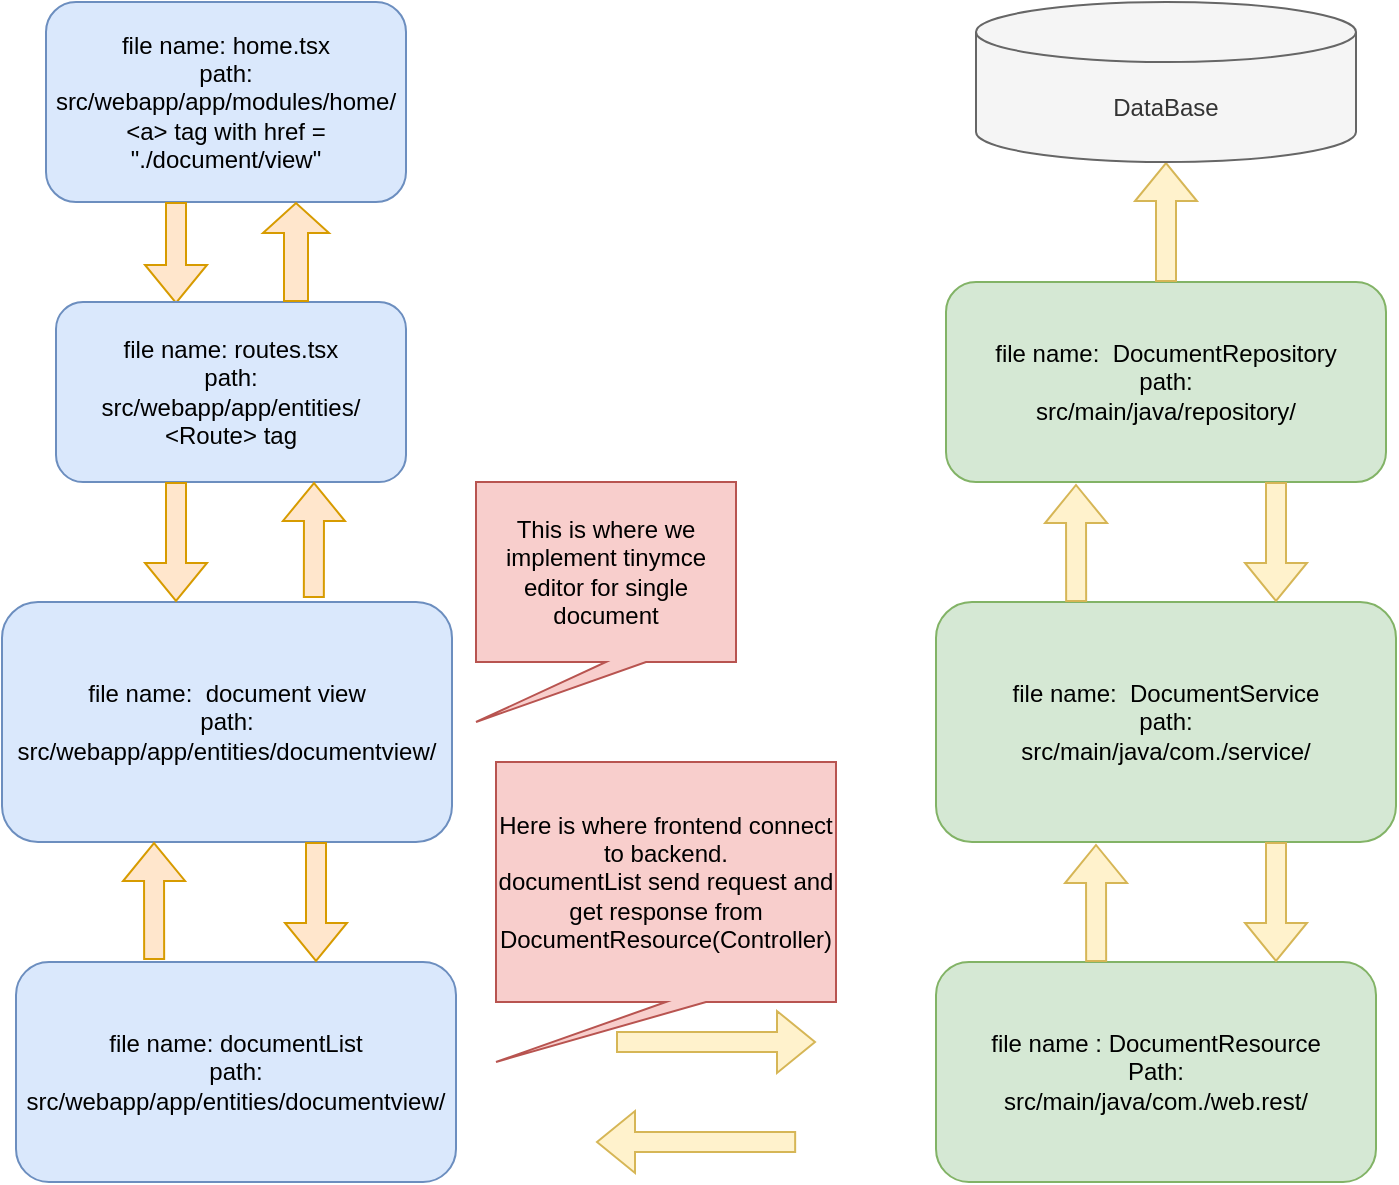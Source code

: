 <mxfile version="20.8.5" type="github">
  <diagram id="cIocRG3YWbsBwmVIDkIY" name="Page-1">
    <mxGraphModel dx="954" dy="675" grid="1" gridSize="10" guides="1" tooltips="1" connect="1" arrows="1" fold="1" page="1" pageScale="1" pageWidth="850" pageHeight="1100" math="0" shadow="0">
      <root>
        <mxCell id="0" />
        <mxCell id="1" parent="0" />
        <mxCell id="WhMrlDEJ-pQV7aeqUwDS-1" value="file name: home.tsx&lt;br&gt;path: src/webapp/app/modules/home/&lt;br&gt;&amp;lt;a&amp;gt; tag with href = &quot;./document/view&quot;" style="rounded=1;whiteSpace=wrap;html=1;fillColor=#dae8fc;strokeColor=#6c8ebf;" parent="1" vertex="1">
          <mxGeometry x="335" y="100" width="180" height="100" as="geometry" />
        </mxCell>
        <mxCell id="WhMrlDEJ-pQV7aeqUwDS-2" value="" style="shape=flexArrow;endArrow=classic;html=1;rounded=0;fillColor=#ffe6cc;strokeColor=#d79b00;" parent="1" edge="1">
          <mxGeometry width="50" height="50" relative="1" as="geometry">
            <mxPoint x="400" y="200" as="sourcePoint" />
            <mxPoint x="400" y="251" as="targetPoint" />
          </mxGeometry>
        </mxCell>
        <mxCell id="WhMrlDEJ-pQV7aeqUwDS-4" value="file name: routes.tsx&lt;br&gt;path:&lt;br&gt;src/webapp/app/entities/&lt;br&gt;&amp;lt;Route&amp;gt; tag" style="rounded=1;whiteSpace=wrap;html=1;fillColor=#dae8fc;strokeColor=#6c8ebf;" parent="1" vertex="1">
          <mxGeometry x="340" y="250" width="175" height="90" as="geometry" />
        </mxCell>
        <mxCell id="WhMrlDEJ-pQV7aeqUwDS-5" value="file name: &amp;nbsp;document view&lt;br&gt;path:&lt;br&gt;src/webapp/app/entities/documentview/&lt;br&gt;" style="rounded=1;whiteSpace=wrap;html=1;fillColor=#dae8fc;strokeColor=#6c8ebf;" parent="1" vertex="1">
          <mxGeometry x="313" y="400" width="225" height="120" as="geometry" />
        </mxCell>
        <mxCell id="WhMrlDEJ-pQV7aeqUwDS-6" value="" style="shape=flexArrow;endArrow=classic;html=1;rounded=0;fillColor=#ffe6cc;strokeColor=#d79b00;" parent="1" edge="1">
          <mxGeometry width="50" height="50" relative="1" as="geometry">
            <mxPoint x="400" y="340" as="sourcePoint" />
            <mxPoint x="400" y="400" as="targetPoint" />
          </mxGeometry>
        </mxCell>
        <mxCell id="WhMrlDEJ-pQV7aeqUwDS-7" value="This is where we implement tinymce editor for single document" style="shape=callout;whiteSpace=wrap;html=1;perimeter=calloutPerimeter;position2=0;fillColor=#f8cecc;strokeColor=#b85450;" parent="1" vertex="1">
          <mxGeometry x="550" y="340" width="130" height="120" as="geometry" />
        </mxCell>
        <mxCell id="WhMrlDEJ-pQV7aeqUwDS-8" value="" style="shape=flexArrow;endArrow=classic;html=1;rounded=0;width=12;endSize=4.67;fillColor=#ffe6cc;strokeColor=#d79b00;" parent="1" edge="1">
          <mxGeometry width="50" height="50" relative="1" as="geometry">
            <mxPoint x="460" y="250" as="sourcePoint" />
            <mxPoint x="460" y="200" as="targetPoint" />
          </mxGeometry>
        </mxCell>
        <mxCell id="WhMrlDEJ-pQV7aeqUwDS-9" value="" style="shape=flexArrow;endArrow=classic;html=1;rounded=0;exitX=0.693;exitY=-0.017;exitDx=0;exitDy=0;exitPerimeter=0;fillColor=#ffe6cc;strokeColor=#d79b00;" parent="1" source="WhMrlDEJ-pQV7aeqUwDS-5" edge="1">
          <mxGeometry width="50" height="50" relative="1" as="geometry">
            <mxPoint x="460" y="390" as="sourcePoint" />
            <mxPoint x="469" y="340" as="targetPoint" />
          </mxGeometry>
        </mxCell>
        <mxCell id="WhMrlDEJ-pQV7aeqUwDS-10" value="file name: documentList&lt;br&gt;path:&lt;br&gt;src/webapp/app/entities/documentview/" style="rounded=1;whiteSpace=wrap;html=1;fillColor=#dae8fc;strokeColor=#6c8ebf;" parent="1" vertex="1">
          <mxGeometry x="320" y="580" width="220" height="110" as="geometry" />
        </mxCell>
        <mxCell id="WhMrlDEJ-pQV7aeqUwDS-11" value="" style="shape=flexArrow;endArrow=classic;html=1;rounded=0;exitX=0.314;exitY=-0.009;exitDx=0;exitDy=0;exitPerimeter=0;fillColor=#ffe6cc;strokeColor=#d79b00;" parent="1" source="WhMrlDEJ-pQV7aeqUwDS-10" edge="1">
          <mxGeometry width="50" height="50" relative="1" as="geometry">
            <mxPoint x="390" y="575" as="sourcePoint" />
            <mxPoint x="389" y="520" as="targetPoint" />
          </mxGeometry>
        </mxCell>
        <mxCell id="WhMrlDEJ-pQV7aeqUwDS-12" value="" style="shape=flexArrow;endArrow=classic;html=1;rounded=0;fillColor=#ffe6cc;strokeColor=#d79b00;" parent="1" edge="1">
          <mxGeometry width="50" height="50" relative="1" as="geometry">
            <mxPoint x="470" y="520" as="sourcePoint" />
            <mxPoint x="470" y="580" as="targetPoint" />
          </mxGeometry>
        </mxCell>
        <mxCell id="WhMrlDEJ-pQV7aeqUwDS-13" value="file name: &amp;nbsp;DocumentRepository&lt;br&gt;path:&lt;br&gt;src/main/java/repository/" style="rounded=1;whiteSpace=wrap;html=1;fillColor=#d5e8d4;strokeColor=#82b366;" parent="1" vertex="1">
          <mxGeometry x="785" y="240" width="220" height="100" as="geometry" />
        </mxCell>
        <mxCell id="WhMrlDEJ-pQV7aeqUwDS-14" value="file name : DocumentResource&lt;br&gt;Path:&lt;br&gt;src/main/java/com./web.rest/" style="rounded=1;whiteSpace=wrap;html=1;fillColor=#d5e8d4;strokeColor=#82b366;" parent="1" vertex="1">
          <mxGeometry x="780" y="580" width="220" height="110" as="geometry" />
        </mxCell>
        <mxCell id="WhMrlDEJ-pQV7aeqUwDS-15" value="" style="shape=flexArrow;endArrow=classic;html=1;rounded=0;exitX=0.314;exitY=-0.009;exitDx=0;exitDy=0;exitPerimeter=0;fillColor=#fff2cc;strokeColor=#d6b656;" parent="1" edge="1">
          <mxGeometry width="50" height="50" relative="1" as="geometry">
            <mxPoint x="710.08" y="670.01" as="sourcePoint" />
            <mxPoint x="610" y="670" as="targetPoint" />
          </mxGeometry>
        </mxCell>
        <mxCell id="WhMrlDEJ-pQV7aeqUwDS-16" value="" style="shape=flexArrow;endArrow=classic;html=1;rounded=0;fillColor=#fff2cc;strokeColor=#d6b656;" parent="1" edge="1">
          <mxGeometry width="50" height="50" relative="1" as="geometry">
            <mxPoint x="620" y="620" as="sourcePoint" />
            <mxPoint x="720" y="620" as="targetPoint" />
          </mxGeometry>
        </mxCell>
        <mxCell id="WhMrlDEJ-pQV7aeqUwDS-17" value="Here is where frontend connect to backend.&lt;br&gt;documentList send request and get response from DocumentResource(Controller)" style="shape=callout;whiteSpace=wrap;html=1;perimeter=calloutPerimeter;position2=0;fillColor=#f8cecc;strokeColor=#b85450;" parent="1" vertex="1">
          <mxGeometry x="560" y="480" width="170" height="150" as="geometry" />
        </mxCell>
        <mxCell id="WhMrlDEJ-pQV7aeqUwDS-18" value="file name: &amp;nbsp;DocumentService&lt;br&gt;path:&lt;br&gt;src/main/java/com./service/" style="rounded=1;whiteSpace=wrap;html=1;fillColor=#d5e8d4;strokeColor=#82b366;" parent="1" vertex="1">
          <mxGeometry x="780" y="400" width="230" height="120" as="geometry" />
        </mxCell>
        <mxCell id="WhMrlDEJ-pQV7aeqUwDS-19" value="" style="shape=flexArrow;endArrow=classic;html=1;rounded=0;exitX=0.314;exitY=-0.009;exitDx=0;exitDy=0;exitPerimeter=0;fillColor=#fff2cc;strokeColor=#d6b656;" parent="1" edge="1">
          <mxGeometry width="50" height="50" relative="1" as="geometry">
            <mxPoint x="860.08" y="580" as="sourcePoint" />
            <mxPoint x="860" y="520.99" as="targetPoint" />
          </mxGeometry>
        </mxCell>
        <mxCell id="WhMrlDEJ-pQV7aeqUwDS-20" value="" style="shape=flexArrow;endArrow=classic;html=1;rounded=0;fillColor=#fff2cc;strokeColor=#d6b656;" parent="1" edge="1">
          <mxGeometry width="50" height="50" relative="1" as="geometry">
            <mxPoint x="950" y="520" as="sourcePoint" />
            <mxPoint x="950" y="580" as="targetPoint" />
          </mxGeometry>
        </mxCell>
        <mxCell id="WhMrlDEJ-pQV7aeqUwDS-21" value="" style="shape=flexArrow;endArrow=classic;html=1;rounded=0;exitX=0.314;exitY=-0.009;exitDx=0;exitDy=0;exitPerimeter=0;fillColor=#fff2cc;strokeColor=#d6b656;" parent="1" edge="1">
          <mxGeometry width="50" height="50" relative="1" as="geometry">
            <mxPoint x="850.08" y="400" as="sourcePoint" />
            <mxPoint x="850" y="340.99" as="targetPoint" />
          </mxGeometry>
        </mxCell>
        <mxCell id="WhMrlDEJ-pQV7aeqUwDS-22" value="" style="shape=flexArrow;endArrow=classic;html=1;rounded=0;fillColor=#fff2cc;strokeColor=#d6b656;" parent="1" edge="1">
          <mxGeometry width="50" height="50" relative="1" as="geometry">
            <mxPoint x="950" y="340" as="sourcePoint" />
            <mxPoint x="950" y="400" as="targetPoint" />
          </mxGeometry>
        </mxCell>
        <mxCell id="WhMrlDEJ-pQV7aeqUwDS-23" value="" style="shape=flexArrow;endArrow=classic;html=1;rounded=0;fillColor=#fff2cc;strokeColor=#d6b656;exitX=0.5;exitY=0;exitDx=0;exitDy=0;" parent="1" target="WhMrlDEJ-pQV7aeqUwDS-24" edge="1" source="WhMrlDEJ-pQV7aeqUwDS-13">
          <mxGeometry width="50" height="50" relative="1" as="geometry">
            <mxPoint x="850" y="1010" as="sourcePoint" />
            <mxPoint x="434.5" y="1250" as="targetPoint" />
          </mxGeometry>
        </mxCell>
        <mxCell id="WhMrlDEJ-pQV7aeqUwDS-24" value="DataBase" style="shape=cylinder3;whiteSpace=wrap;html=1;boundedLbl=1;backgroundOutline=1;size=15;fillColor=#f5f5f5;strokeColor=#666666;fontColor=#333333;" parent="1" vertex="1">
          <mxGeometry x="800" y="100" width="190" height="80" as="geometry" />
        </mxCell>
      </root>
    </mxGraphModel>
  </diagram>
</mxfile>
